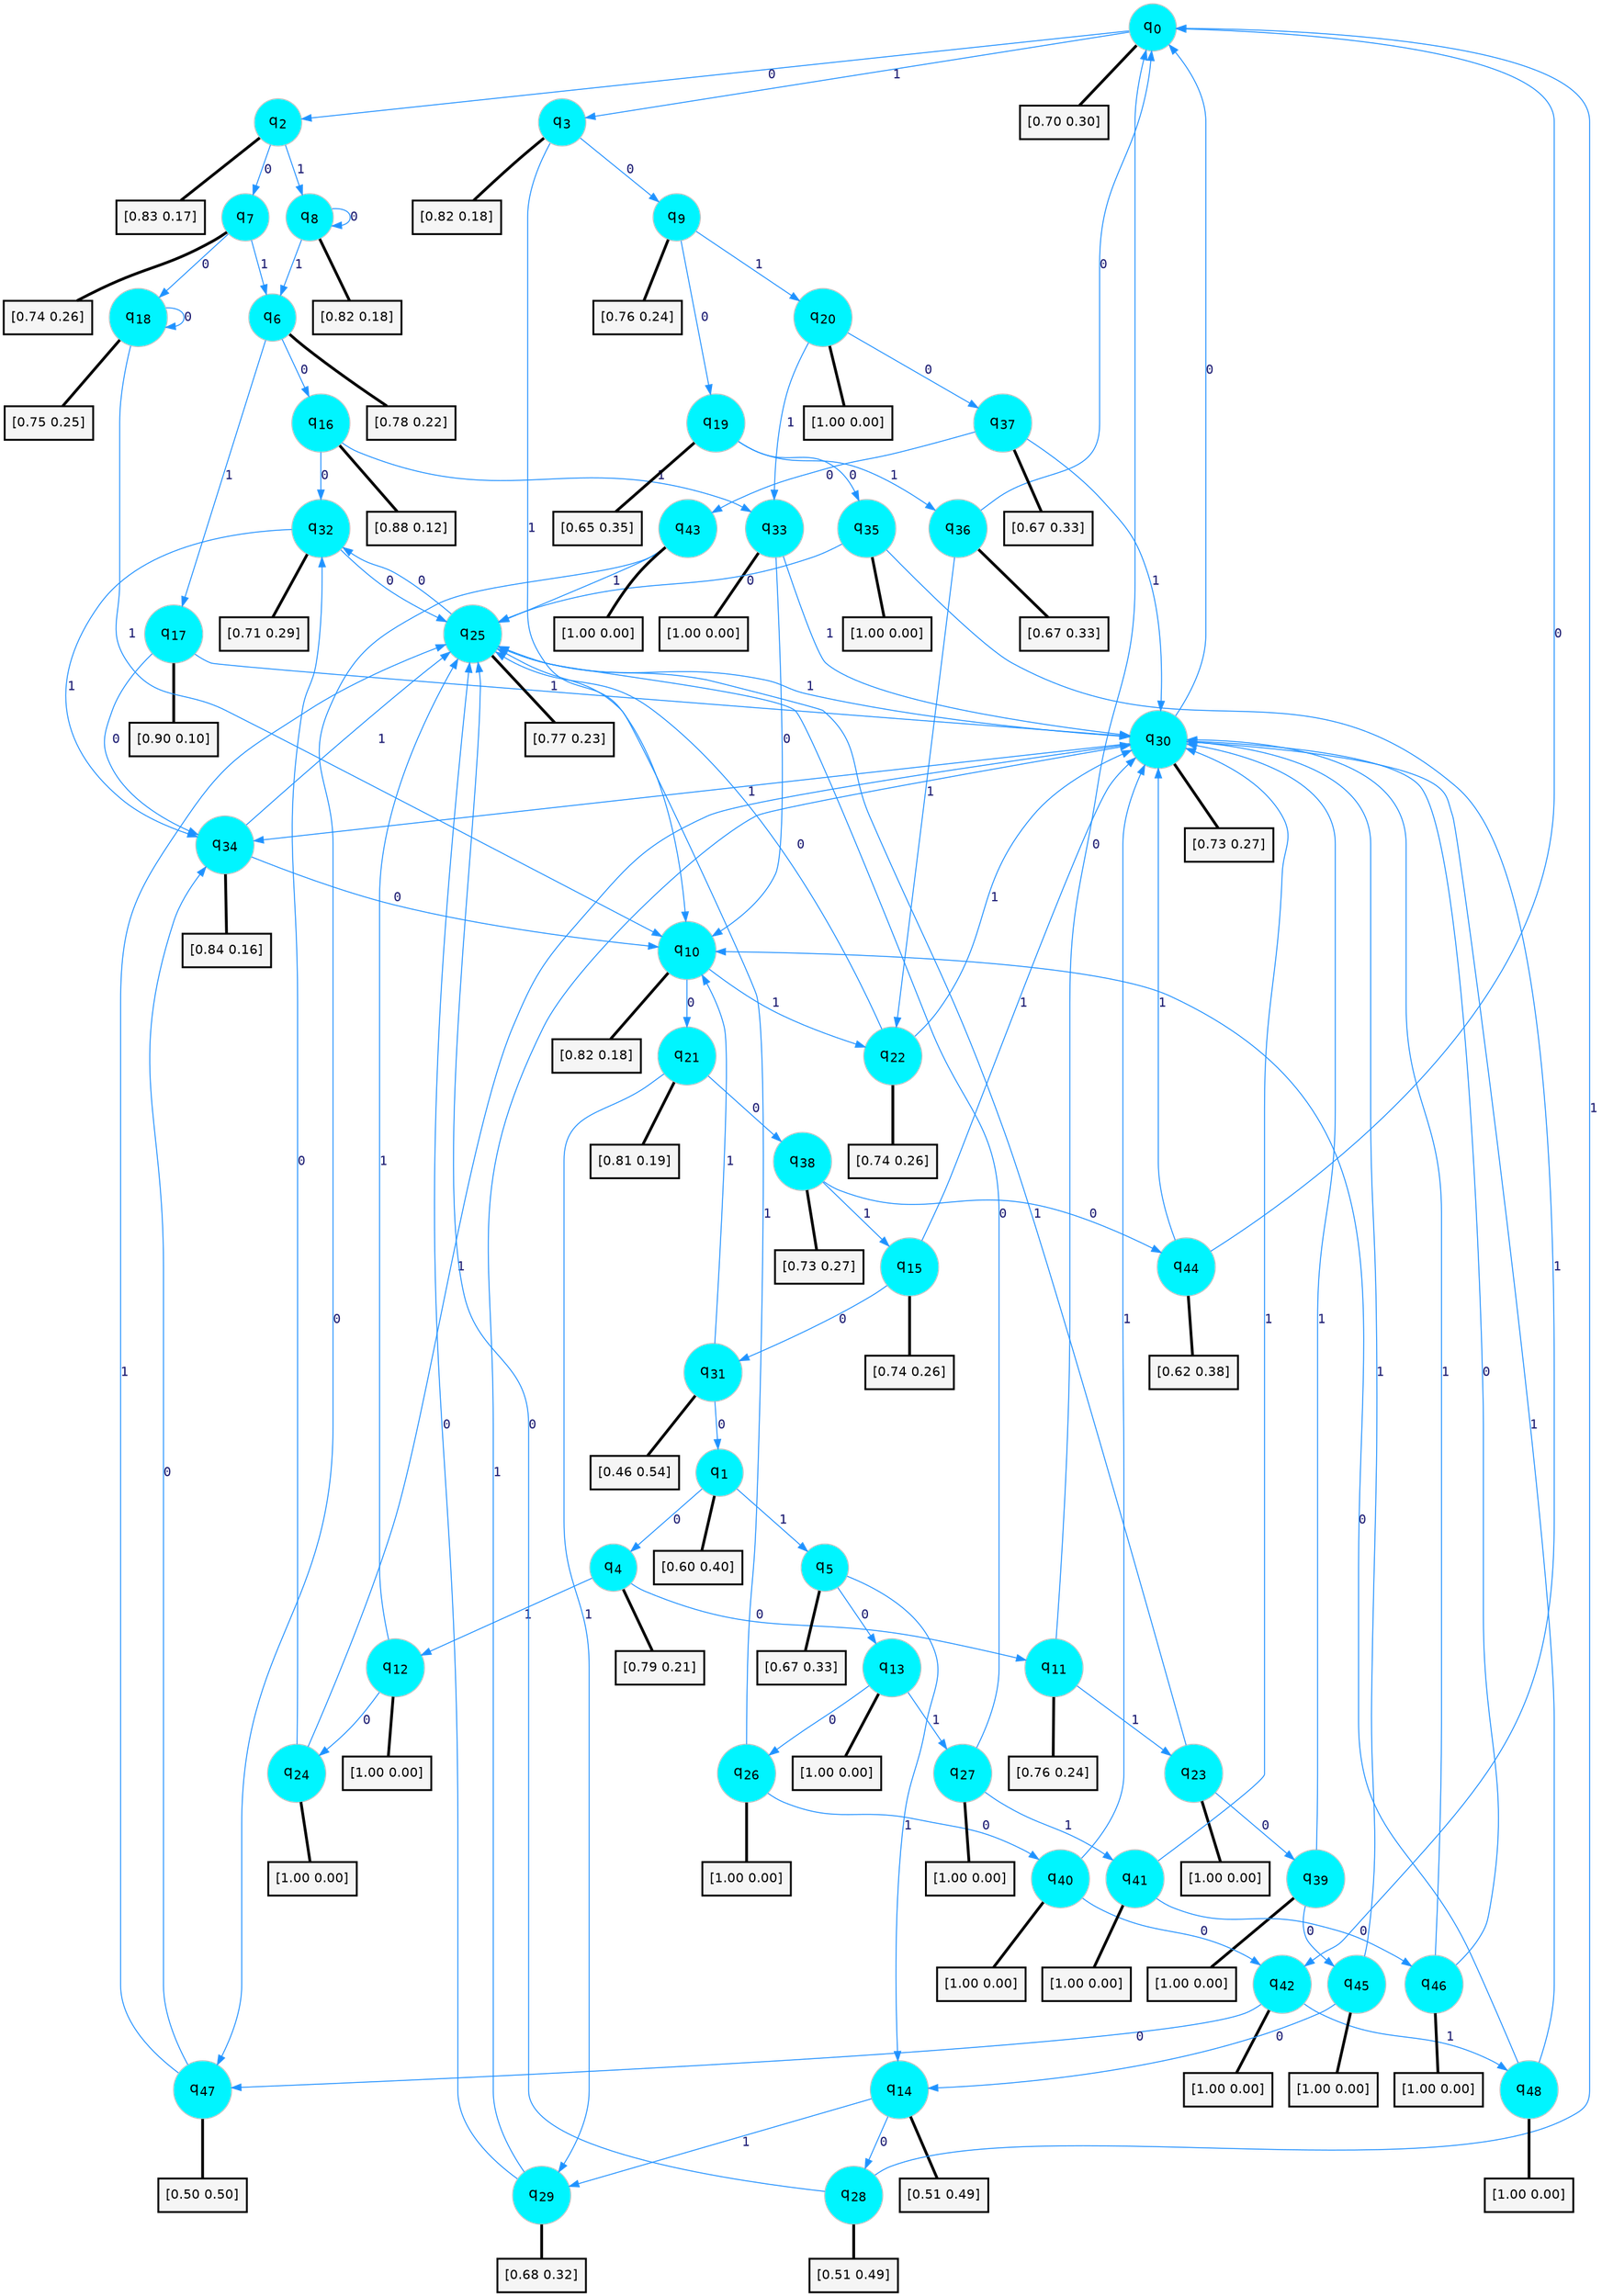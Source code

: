 digraph G {
graph [
bgcolor=transparent, dpi=300, rankdir=TD, size="40,25"];
node [
color=gray, fillcolor=turquoise1, fontcolor=black, fontname=Helvetica, fontsize=16, fontweight=bold, shape=circle, style=filled];
edge [
arrowsize=1, color=dodgerblue1, fontcolor=midnightblue, fontname=courier, fontweight=bold, penwidth=1, style=solid, weight=20];
0[label=<q<SUB>0</SUB>>];
1[label=<q<SUB>1</SUB>>];
2[label=<q<SUB>2</SUB>>];
3[label=<q<SUB>3</SUB>>];
4[label=<q<SUB>4</SUB>>];
5[label=<q<SUB>5</SUB>>];
6[label=<q<SUB>6</SUB>>];
7[label=<q<SUB>7</SUB>>];
8[label=<q<SUB>8</SUB>>];
9[label=<q<SUB>9</SUB>>];
10[label=<q<SUB>10</SUB>>];
11[label=<q<SUB>11</SUB>>];
12[label=<q<SUB>12</SUB>>];
13[label=<q<SUB>13</SUB>>];
14[label=<q<SUB>14</SUB>>];
15[label=<q<SUB>15</SUB>>];
16[label=<q<SUB>16</SUB>>];
17[label=<q<SUB>17</SUB>>];
18[label=<q<SUB>18</SUB>>];
19[label=<q<SUB>19</SUB>>];
20[label=<q<SUB>20</SUB>>];
21[label=<q<SUB>21</SUB>>];
22[label=<q<SUB>22</SUB>>];
23[label=<q<SUB>23</SUB>>];
24[label=<q<SUB>24</SUB>>];
25[label=<q<SUB>25</SUB>>];
26[label=<q<SUB>26</SUB>>];
27[label=<q<SUB>27</SUB>>];
28[label=<q<SUB>28</SUB>>];
29[label=<q<SUB>29</SUB>>];
30[label=<q<SUB>30</SUB>>];
31[label=<q<SUB>31</SUB>>];
32[label=<q<SUB>32</SUB>>];
33[label=<q<SUB>33</SUB>>];
34[label=<q<SUB>34</SUB>>];
35[label=<q<SUB>35</SUB>>];
36[label=<q<SUB>36</SUB>>];
37[label=<q<SUB>37</SUB>>];
38[label=<q<SUB>38</SUB>>];
39[label=<q<SUB>39</SUB>>];
40[label=<q<SUB>40</SUB>>];
41[label=<q<SUB>41</SUB>>];
42[label=<q<SUB>42</SUB>>];
43[label=<q<SUB>43</SUB>>];
44[label=<q<SUB>44</SUB>>];
45[label=<q<SUB>45</SUB>>];
46[label=<q<SUB>46</SUB>>];
47[label=<q<SUB>47</SUB>>];
48[label=<q<SUB>48</SUB>>];
49[label="[0.70 0.30]", shape=box,fontcolor=black, fontname=Helvetica, fontsize=14, penwidth=2, fillcolor=whitesmoke,color=black];
50[label="[0.60 0.40]", shape=box,fontcolor=black, fontname=Helvetica, fontsize=14, penwidth=2, fillcolor=whitesmoke,color=black];
51[label="[0.83 0.17]", shape=box,fontcolor=black, fontname=Helvetica, fontsize=14, penwidth=2, fillcolor=whitesmoke,color=black];
52[label="[0.82 0.18]", shape=box,fontcolor=black, fontname=Helvetica, fontsize=14, penwidth=2, fillcolor=whitesmoke,color=black];
53[label="[0.79 0.21]", shape=box,fontcolor=black, fontname=Helvetica, fontsize=14, penwidth=2, fillcolor=whitesmoke,color=black];
54[label="[0.67 0.33]", shape=box,fontcolor=black, fontname=Helvetica, fontsize=14, penwidth=2, fillcolor=whitesmoke,color=black];
55[label="[0.78 0.22]", shape=box,fontcolor=black, fontname=Helvetica, fontsize=14, penwidth=2, fillcolor=whitesmoke,color=black];
56[label="[0.74 0.26]", shape=box,fontcolor=black, fontname=Helvetica, fontsize=14, penwidth=2, fillcolor=whitesmoke,color=black];
57[label="[0.82 0.18]", shape=box,fontcolor=black, fontname=Helvetica, fontsize=14, penwidth=2, fillcolor=whitesmoke,color=black];
58[label="[0.76 0.24]", shape=box,fontcolor=black, fontname=Helvetica, fontsize=14, penwidth=2, fillcolor=whitesmoke,color=black];
59[label="[0.82 0.18]", shape=box,fontcolor=black, fontname=Helvetica, fontsize=14, penwidth=2, fillcolor=whitesmoke,color=black];
60[label="[0.76 0.24]", shape=box,fontcolor=black, fontname=Helvetica, fontsize=14, penwidth=2, fillcolor=whitesmoke,color=black];
61[label="[1.00 0.00]", shape=box,fontcolor=black, fontname=Helvetica, fontsize=14, penwidth=2, fillcolor=whitesmoke,color=black];
62[label="[1.00 0.00]", shape=box,fontcolor=black, fontname=Helvetica, fontsize=14, penwidth=2, fillcolor=whitesmoke,color=black];
63[label="[0.51 0.49]", shape=box,fontcolor=black, fontname=Helvetica, fontsize=14, penwidth=2, fillcolor=whitesmoke,color=black];
64[label="[0.74 0.26]", shape=box,fontcolor=black, fontname=Helvetica, fontsize=14, penwidth=2, fillcolor=whitesmoke,color=black];
65[label="[0.88 0.12]", shape=box,fontcolor=black, fontname=Helvetica, fontsize=14, penwidth=2, fillcolor=whitesmoke,color=black];
66[label="[0.90 0.10]", shape=box,fontcolor=black, fontname=Helvetica, fontsize=14, penwidth=2, fillcolor=whitesmoke,color=black];
67[label="[0.75 0.25]", shape=box,fontcolor=black, fontname=Helvetica, fontsize=14, penwidth=2, fillcolor=whitesmoke,color=black];
68[label="[0.65 0.35]", shape=box,fontcolor=black, fontname=Helvetica, fontsize=14, penwidth=2, fillcolor=whitesmoke,color=black];
69[label="[1.00 0.00]", shape=box,fontcolor=black, fontname=Helvetica, fontsize=14, penwidth=2, fillcolor=whitesmoke,color=black];
70[label="[0.81 0.19]", shape=box,fontcolor=black, fontname=Helvetica, fontsize=14, penwidth=2, fillcolor=whitesmoke,color=black];
71[label="[0.74 0.26]", shape=box,fontcolor=black, fontname=Helvetica, fontsize=14, penwidth=2, fillcolor=whitesmoke,color=black];
72[label="[1.00 0.00]", shape=box,fontcolor=black, fontname=Helvetica, fontsize=14, penwidth=2, fillcolor=whitesmoke,color=black];
73[label="[1.00 0.00]", shape=box,fontcolor=black, fontname=Helvetica, fontsize=14, penwidth=2, fillcolor=whitesmoke,color=black];
74[label="[0.77 0.23]", shape=box,fontcolor=black, fontname=Helvetica, fontsize=14, penwidth=2, fillcolor=whitesmoke,color=black];
75[label="[1.00 0.00]", shape=box,fontcolor=black, fontname=Helvetica, fontsize=14, penwidth=2, fillcolor=whitesmoke,color=black];
76[label="[1.00 0.00]", shape=box,fontcolor=black, fontname=Helvetica, fontsize=14, penwidth=2, fillcolor=whitesmoke,color=black];
77[label="[0.51 0.49]", shape=box,fontcolor=black, fontname=Helvetica, fontsize=14, penwidth=2, fillcolor=whitesmoke,color=black];
78[label="[0.68 0.32]", shape=box,fontcolor=black, fontname=Helvetica, fontsize=14, penwidth=2, fillcolor=whitesmoke,color=black];
79[label="[0.73 0.27]", shape=box,fontcolor=black, fontname=Helvetica, fontsize=14, penwidth=2, fillcolor=whitesmoke,color=black];
80[label="[0.46 0.54]", shape=box,fontcolor=black, fontname=Helvetica, fontsize=14, penwidth=2, fillcolor=whitesmoke,color=black];
81[label="[0.71 0.29]", shape=box,fontcolor=black, fontname=Helvetica, fontsize=14, penwidth=2, fillcolor=whitesmoke,color=black];
82[label="[1.00 0.00]", shape=box,fontcolor=black, fontname=Helvetica, fontsize=14, penwidth=2, fillcolor=whitesmoke,color=black];
83[label="[0.84 0.16]", shape=box,fontcolor=black, fontname=Helvetica, fontsize=14, penwidth=2, fillcolor=whitesmoke,color=black];
84[label="[1.00 0.00]", shape=box,fontcolor=black, fontname=Helvetica, fontsize=14, penwidth=2, fillcolor=whitesmoke,color=black];
85[label="[0.67 0.33]", shape=box,fontcolor=black, fontname=Helvetica, fontsize=14, penwidth=2, fillcolor=whitesmoke,color=black];
86[label="[0.67 0.33]", shape=box,fontcolor=black, fontname=Helvetica, fontsize=14, penwidth=2, fillcolor=whitesmoke,color=black];
87[label="[0.73 0.27]", shape=box,fontcolor=black, fontname=Helvetica, fontsize=14, penwidth=2, fillcolor=whitesmoke,color=black];
88[label="[1.00 0.00]", shape=box,fontcolor=black, fontname=Helvetica, fontsize=14, penwidth=2, fillcolor=whitesmoke,color=black];
89[label="[1.00 0.00]", shape=box,fontcolor=black, fontname=Helvetica, fontsize=14, penwidth=2, fillcolor=whitesmoke,color=black];
90[label="[1.00 0.00]", shape=box,fontcolor=black, fontname=Helvetica, fontsize=14, penwidth=2, fillcolor=whitesmoke,color=black];
91[label="[1.00 0.00]", shape=box,fontcolor=black, fontname=Helvetica, fontsize=14, penwidth=2, fillcolor=whitesmoke,color=black];
92[label="[1.00 0.00]", shape=box,fontcolor=black, fontname=Helvetica, fontsize=14, penwidth=2, fillcolor=whitesmoke,color=black];
93[label="[0.62 0.38]", shape=box,fontcolor=black, fontname=Helvetica, fontsize=14, penwidth=2, fillcolor=whitesmoke,color=black];
94[label="[1.00 0.00]", shape=box,fontcolor=black, fontname=Helvetica, fontsize=14, penwidth=2, fillcolor=whitesmoke,color=black];
95[label="[1.00 0.00]", shape=box,fontcolor=black, fontname=Helvetica, fontsize=14, penwidth=2, fillcolor=whitesmoke,color=black];
96[label="[0.50 0.50]", shape=box,fontcolor=black, fontname=Helvetica, fontsize=14, penwidth=2, fillcolor=whitesmoke,color=black];
97[label="[1.00 0.00]", shape=box,fontcolor=black, fontname=Helvetica, fontsize=14, penwidth=2, fillcolor=whitesmoke,color=black];
0->2 [label=0];
0->3 [label=1];
0->49 [arrowhead=none, penwidth=3,color=black];
1->4 [label=0];
1->5 [label=1];
1->50 [arrowhead=none, penwidth=3,color=black];
2->7 [label=0];
2->8 [label=1];
2->51 [arrowhead=none, penwidth=3,color=black];
3->9 [label=0];
3->10 [label=1];
3->52 [arrowhead=none, penwidth=3,color=black];
4->11 [label=0];
4->12 [label=1];
4->53 [arrowhead=none, penwidth=3,color=black];
5->13 [label=0];
5->14 [label=1];
5->54 [arrowhead=none, penwidth=3,color=black];
6->16 [label=0];
6->17 [label=1];
6->55 [arrowhead=none, penwidth=3,color=black];
7->18 [label=0];
7->6 [label=1];
7->56 [arrowhead=none, penwidth=3,color=black];
8->8 [label=0];
8->6 [label=1];
8->57 [arrowhead=none, penwidth=3,color=black];
9->19 [label=0];
9->20 [label=1];
9->58 [arrowhead=none, penwidth=3,color=black];
10->21 [label=0];
10->22 [label=1];
10->59 [arrowhead=none, penwidth=3,color=black];
11->0 [label=0];
11->23 [label=1];
11->60 [arrowhead=none, penwidth=3,color=black];
12->24 [label=0];
12->25 [label=1];
12->61 [arrowhead=none, penwidth=3,color=black];
13->26 [label=0];
13->27 [label=1];
13->62 [arrowhead=none, penwidth=3,color=black];
14->28 [label=0];
14->29 [label=1];
14->63 [arrowhead=none, penwidth=3,color=black];
15->31 [label=0];
15->30 [label=1];
15->64 [arrowhead=none, penwidth=3,color=black];
16->32 [label=0];
16->33 [label=1];
16->65 [arrowhead=none, penwidth=3,color=black];
17->34 [label=0];
17->30 [label=1];
17->66 [arrowhead=none, penwidth=3,color=black];
18->18 [label=0];
18->10 [label=1];
18->67 [arrowhead=none, penwidth=3,color=black];
19->35 [label=0];
19->36 [label=1];
19->68 [arrowhead=none, penwidth=3,color=black];
20->37 [label=0];
20->33 [label=1];
20->69 [arrowhead=none, penwidth=3,color=black];
21->38 [label=0];
21->29 [label=1];
21->70 [arrowhead=none, penwidth=3,color=black];
22->25 [label=0];
22->30 [label=1];
22->71 [arrowhead=none, penwidth=3,color=black];
23->39 [label=0];
23->25 [label=1];
23->72 [arrowhead=none, penwidth=3,color=black];
24->32 [label=0];
24->30 [label=1];
24->73 [arrowhead=none, penwidth=3,color=black];
25->32 [label=0];
25->30 [label=1];
25->74 [arrowhead=none, penwidth=3,color=black];
26->40 [label=0];
26->25 [label=1];
26->75 [arrowhead=none, penwidth=3,color=black];
27->25 [label=0];
27->41 [label=1];
27->76 [arrowhead=none, penwidth=3,color=black];
28->25 [label=0];
28->0 [label=1];
28->77 [arrowhead=none, penwidth=3,color=black];
29->25 [label=0];
29->30 [label=1];
29->78 [arrowhead=none, penwidth=3,color=black];
30->0 [label=0];
30->34 [label=1];
30->79 [arrowhead=none, penwidth=3,color=black];
31->1 [label=0];
31->10 [label=1];
31->80 [arrowhead=none, penwidth=3,color=black];
32->25 [label=0];
32->34 [label=1];
32->81 [arrowhead=none, penwidth=3,color=black];
33->10 [label=0];
33->30 [label=1];
33->82 [arrowhead=none, penwidth=3,color=black];
34->10 [label=0];
34->25 [label=1];
34->83 [arrowhead=none, penwidth=3,color=black];
35->25 [label=0];
35->42 [label=1];
35->84 [arrowhead=none, penwidth=3,color=black];
36->0 [label=0];
36->22 [label=1];
36->85 [arrowhead=none, penwidth=3,color=black];
37->43 [label=0];
37->30 [label=1];
37->86 [arrowhead=none, penwidth=3,color=black];
38->44 [label=0];
38->15 [label=1];
38->87 [arrowhead=none, penwidth=3,color=black];
39->45 [label=0];
39->30 [label=1];
39->88 [arrowhead=none, penwidth=3,color=black];
40->42 [label=0];
40->30 [label=1];
40->89 [arrowhead=none, penwidth=3,color=black];
41->46 [label=0];
41->30 [label=1];
41->90 [arrowhead=none, penwidth=3,color=black];
42->47 [label=0];
42->48 [label=1];
42->91 [arrowhead=none, penwidth=3,color=black];
43->47 [label=0];
43->25 [label=1];
43->92 [arrowhead=none, penwidth=3,color=black];
44->0 [label=0];
44->30 [label=1];
44->93 [arrowhead=none, penwidth=3,color=black];
45->14 [label=0];
45->30 [label=1];
45->94 [arrowhead=none, penwidth=3,color=black];
46->30 [label=0];
46->30 [label=1];
46->95 [arrowhead=none, penwidth=3,color=black];
47->34 [label=0];
47->25 [label=1];
47->96 [arrowhead=none, penwidth=3,color=black];
48->10 [label=0];
48->30 [label=1];
48->97 [arrowhead=none, penwidth=3,color=black];
}
